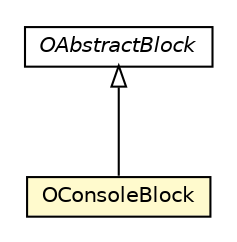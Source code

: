 #!/usr/local/bin/dot
#
# Class diagram 
# Generated by UMLGraph version R5_6-24-gf6e263 (http://www.umlgraph.org/)
#

digraph G {
	edge [fontname="Helvetica",fontsize=10,labelfontname="Helvetica",labelfontsize=10];
	node [fontname="Helvetica",fontsize=10,shape=plaintext];
	nodesep=0.25;
	ranksep=0.5;
	// com.orientechnologies.orient.etl.block.OAbstractBlock
	c1217285 [label=<<table title="com.orientechnologies.orient.etl.block.OAbstractBlock" border="0" cellborder="1" cellspacing="0" cellpadding="2" port="p" href="./OAbstractBlock.html">
		<tr><td><table border="0" cellspacing="0" cellpadding="1">
<tr><td align="center" balign="center"><font face="Helvetica-Oblique"> OAbstractBlock </font></td></tr>
		</table></td></tr>
		</table>>, URL="./OAbstractBlock.html", fontname="Helvetica", fontcolor="black", fontsize=10.0];
	// com.orientechnologies.orient.etl.block.OConsoleBlock
	c1217287 [label=<<table title="com.orientechnologies.orient.etl.block.OConsoleBlock" border="0" cellborder="1" cellspacing="0" cellpadding="2" port="p" bgcolor="lemonChiffon" href="./OConsoleBlock.html">
		<tr><td><table border="0" cellspacing="0" cellpadding="1">
<tr><td align="center" balign="center"> OConsoleBlock </td></tr>
		</table></td></tr>
		</table>>, URL="./OConsoleBlock.html", fontname="Helvetica", fontcolor="black", fontsize=10.0];
	//com.orientechnologies.orient.etl.block.OConsoleBlock extends com.orientechnologies.orient.etl.block.OAbstractBlock
	c1217285:p -> c1217287:p [dir=back,arrowtail=empty];
}

